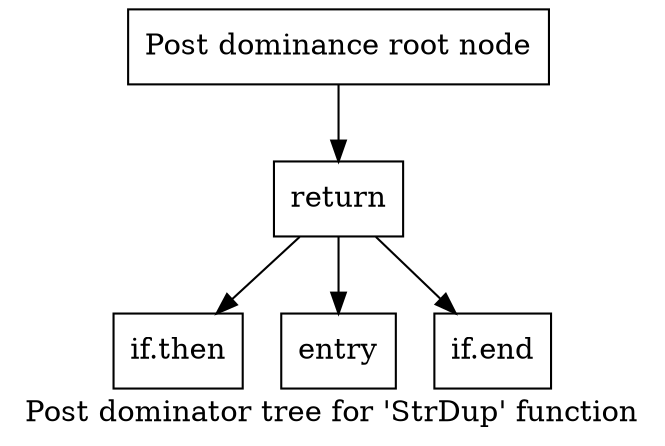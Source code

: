 digraph "Post dominator tree for 'StrDup' function" {
	label="Post dominator tree for 'StrDup' function";

	Node0xdcb800 [shape=record,label="{Post dominance root node}"];
	Node0xdcb800 -> Node0xdb3920;
	Node0xdb3920 [shape=record,label="{return}"];
	Node0xdb3920 -> Node0xd9ba40;
	Node0xdb3920 -> Node0xd7aec0;
	Node0xdb3920 -> Node0xd78950;
	Node0xd9ba40 [shape=record,label="{if.then}"];
	Node0xd7aec0 [shape=record,label="{entry}"];
	Node0xd78950 [shape=record,label="{if.end}"];
}
